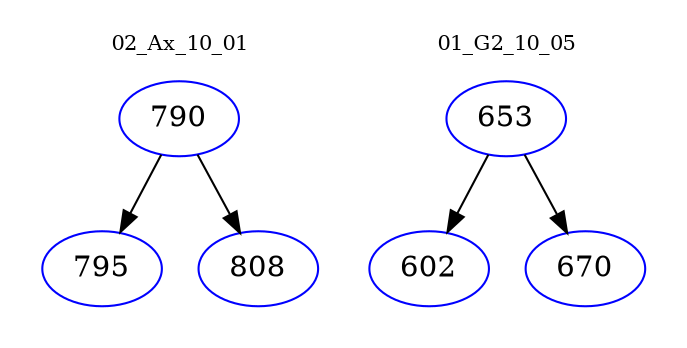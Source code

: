 digraph{
subgraph cluster_0 {
color = white
label = "02_Ax_10_01";
fontsize=10;
T0_790 [label="790", color="blue"]
T0_790 -> T0_795 [color="black"]
T0_795 [label="795", color="blue"]
T0_790 -> T0_808 [color="black"]
T0_808 [label="808", color="blue"]
}
subgraph cluster_1 {
color = white
label = "01_G2_10_05";
fontsize=10;
T1_653 [label="653", color="blue"]
T1_653 -> T1_602 [color="black"]
T1_602 [label="602", color="blue"]
T1_653 -> T1_670 [color="black"]
T1_670 [label="670", color="blue"]
}
}
